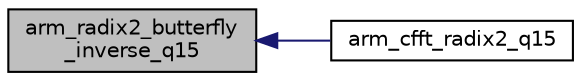 digraph "arm_radix2_butterfly_inverse_q15"
{
  edge [fontname="Helvetica",fontsize="10",labelfontname="Helvetica",labelfontsize="10"];
  node [fontname="Helvetica",fontsize="10",shape=record];
  rankdir="LR";
  Node4 [label="arm_radix2_butterfly\l_inverse_q15",height=0.2,width=0.4,color="black", fillcolor="grey75", style="filled", fontcolor="black"];
  Node4 -> Node5 [dir="back",color="midnightblue",fontsize="10",style="solid",fontname="Helvetica"];
  Node5 [label="arm_cfft_radix2_q15",height=0.2,width=0.4,color="black", fillcolor="white", style="filled",URL="$group___complex_f_f_t.html#ga55b424341dc3efd3fa0bcaaff4bdbf40",tooltip="Processing function for the fixed-point CFFT/CIFFT. "];
}
